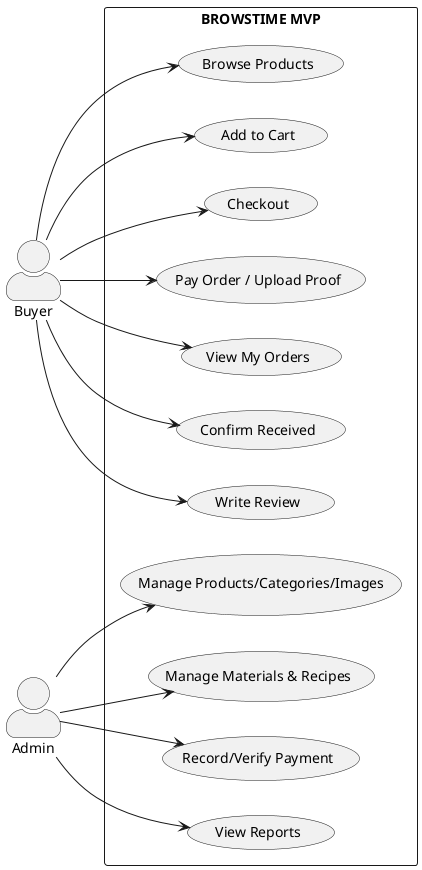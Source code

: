 @startuml
left to right direction
skinparam actorStyle awesome

actor Buyer
actor Admin

rectangle "BROWSTIME MVP" {
  (Browse Products) as UC1
  (Add to Cart) as UC2
  (Checkout) as UC3
  (Pay Order / Upload Proof) as UC4
  (View My Orders) as UC5
  (Confirm Received) as UC6
  (Write Review) as UC7

  (Manage Products/Categories/Images) as UC8
  (Manage Materials & Recipes) as UC9
  (Record/Verify Payment) as UC10
  (View Reports) as UC11
}

Buyer --> UC1
Buyer --> UC2
Buyer --> UC3
Buyer --> UC4
Buyer --> UC5
Buyer --> UC6
Buyer --> UC7

Admin --> UC8
Admin --> UC9
Admin --> UC10
Admin --> UC11
@enduml